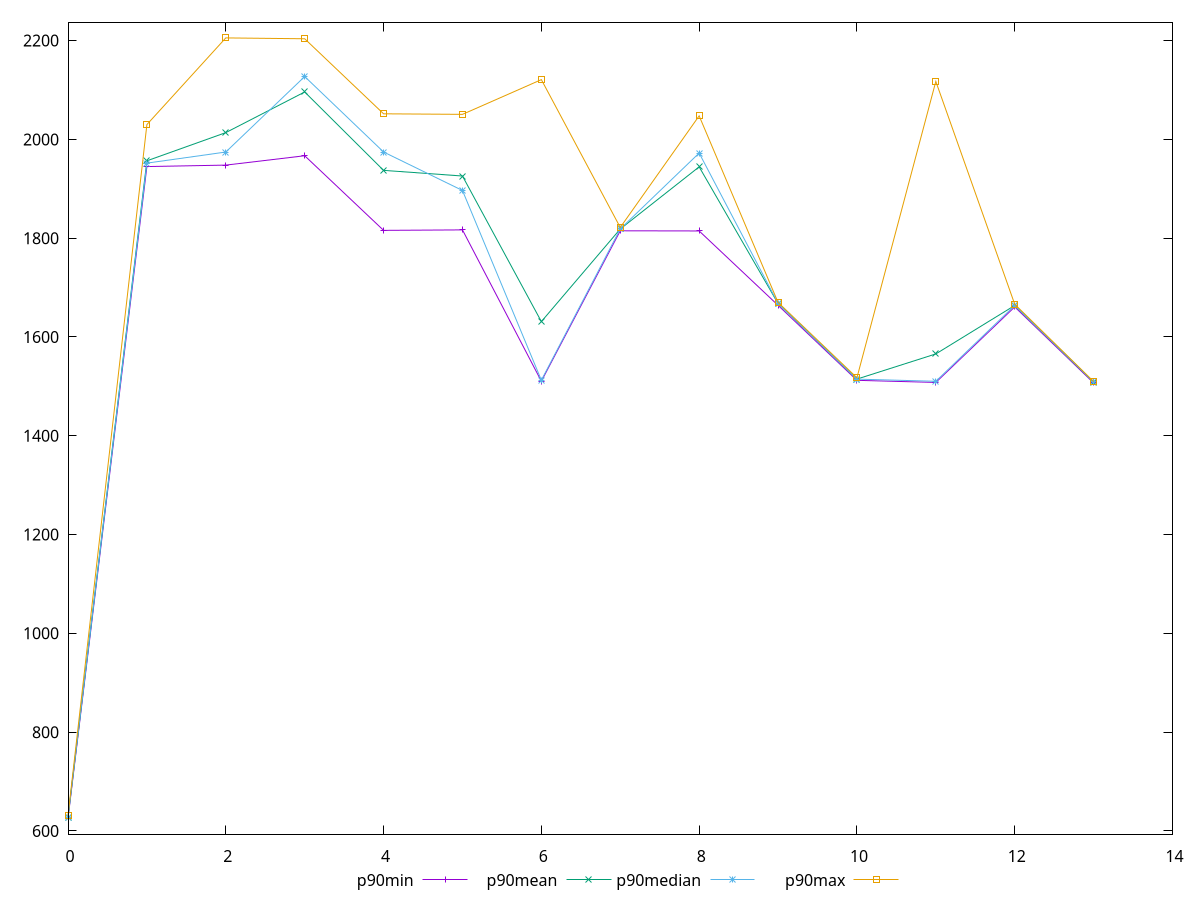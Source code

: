 reset
set terminal svg size 640, 520 enhanced background rgb 'white'
set output "reprap/first-contentful-paint/progression/value.svg"

$p90Min <<EOF
0 625.16225
1 1945.0035000000003
2 1947.971
3 1966.9283
4 1815.857
5 1816.8288000000002
6 1510.4286000000002
7 1814.9948000000002
8 1814.6572999999999
9 1664.1504999999997
10 1512.2695999999999
11 1508.0034
12 1660.8732000000005
13 1506.9898
EOF

$p90Mean <<EOF
0 627.9517794444444
1 1956.692827777778
2 2013.7797500000001
3 2096.028120555556
4 1937.2918400000012
5 1925.8666177777768
6 1631.1586033333335
7 1818.6512044444444
8 1944.4616266666653
9 1667.819527777778
10 1514.8051077777775
11 1565.7342738888885
12 1663.8410633333335
13 1508.8097111111108
EOF

$p90Median <<EOF
0 628.1864
1 1952.00975
2 1974.4517500000002
3 2127.27495
4 1974.4894
5 1896.54415
6 1512.5775499999997
7 1818.7495000000001
8 1972.3889
9 1668.1874000000003
10 1514.6832
11 1510.33555
12 1663.79365
13 1508.9313000000002
EOF

$p90Max <<EOF
0 631.038
1 2030.041
2 2205.4764999999998
3 2203.7442
4 2051.8097500000003
5 2050.72535
6 2121.0107
7 1821.7988
8 2047.6799499999997
9 1670.0817999999997
10 1517.4563999999998
11 2117.36695
12 1666.3543
13 1509.8064
EOF

set key outside below
set yrange [593.555965:2237.0827849999996]

plot \
  $p90Min title "p90min" with linespoints, \
  $p90Mean title "p90mean" with linespoints, \
  $p90Median title "p90median" with linespoints, \
  $p90Max title "p90max" with linespoints, \


reset
